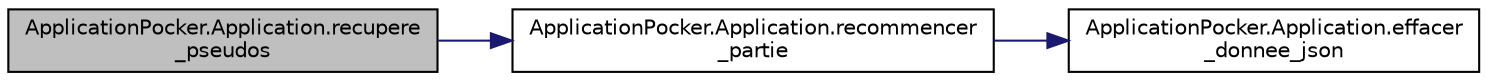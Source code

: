 digraph "ApplicationPocker.Application.recupere_pseudos"
{
  edge [fontname="Helvetica",fontsize="10",labelfontname="Helvetica",labelfontsize="10"];
  node [fontname="Helvetica",fontsize="10",shape=record];
  rankdir="LR";
  Node72 [label="ApplicationPocker.Application.recupere\l_pseudos",height=0.2,width=0.4,color="black", fillcolor="grey75", style="filled", fontcolor="black"];
  Node72 -> Node73 [color="midnightblue",fontsize="10",style="solid",fontname="Helvetica"];
  Node73 [label="ApplicationPocker.Application.recommencer\l_partie",height=0.2,width=0.4,color="black", fillcolor="white", style="filled",URL="$class_application_pocker_1_1_application.html#ae57ca841f753cd6cbffc93f98cf89762"];
  Node73 -> Node74 [color="midnightblue",fontsize="10",style="solid",fontname="Helvetica"];
  Node74 [label="ApplicationPocker.Application.effacer\l_donnee_json",height=0.2,width=0.4,color="black", fillcolor="white", style="filled",URL="$class_application_pocker_1_1_application.html#a3b7c42a3e8b03cd632730b62b82dffe0"];
}
